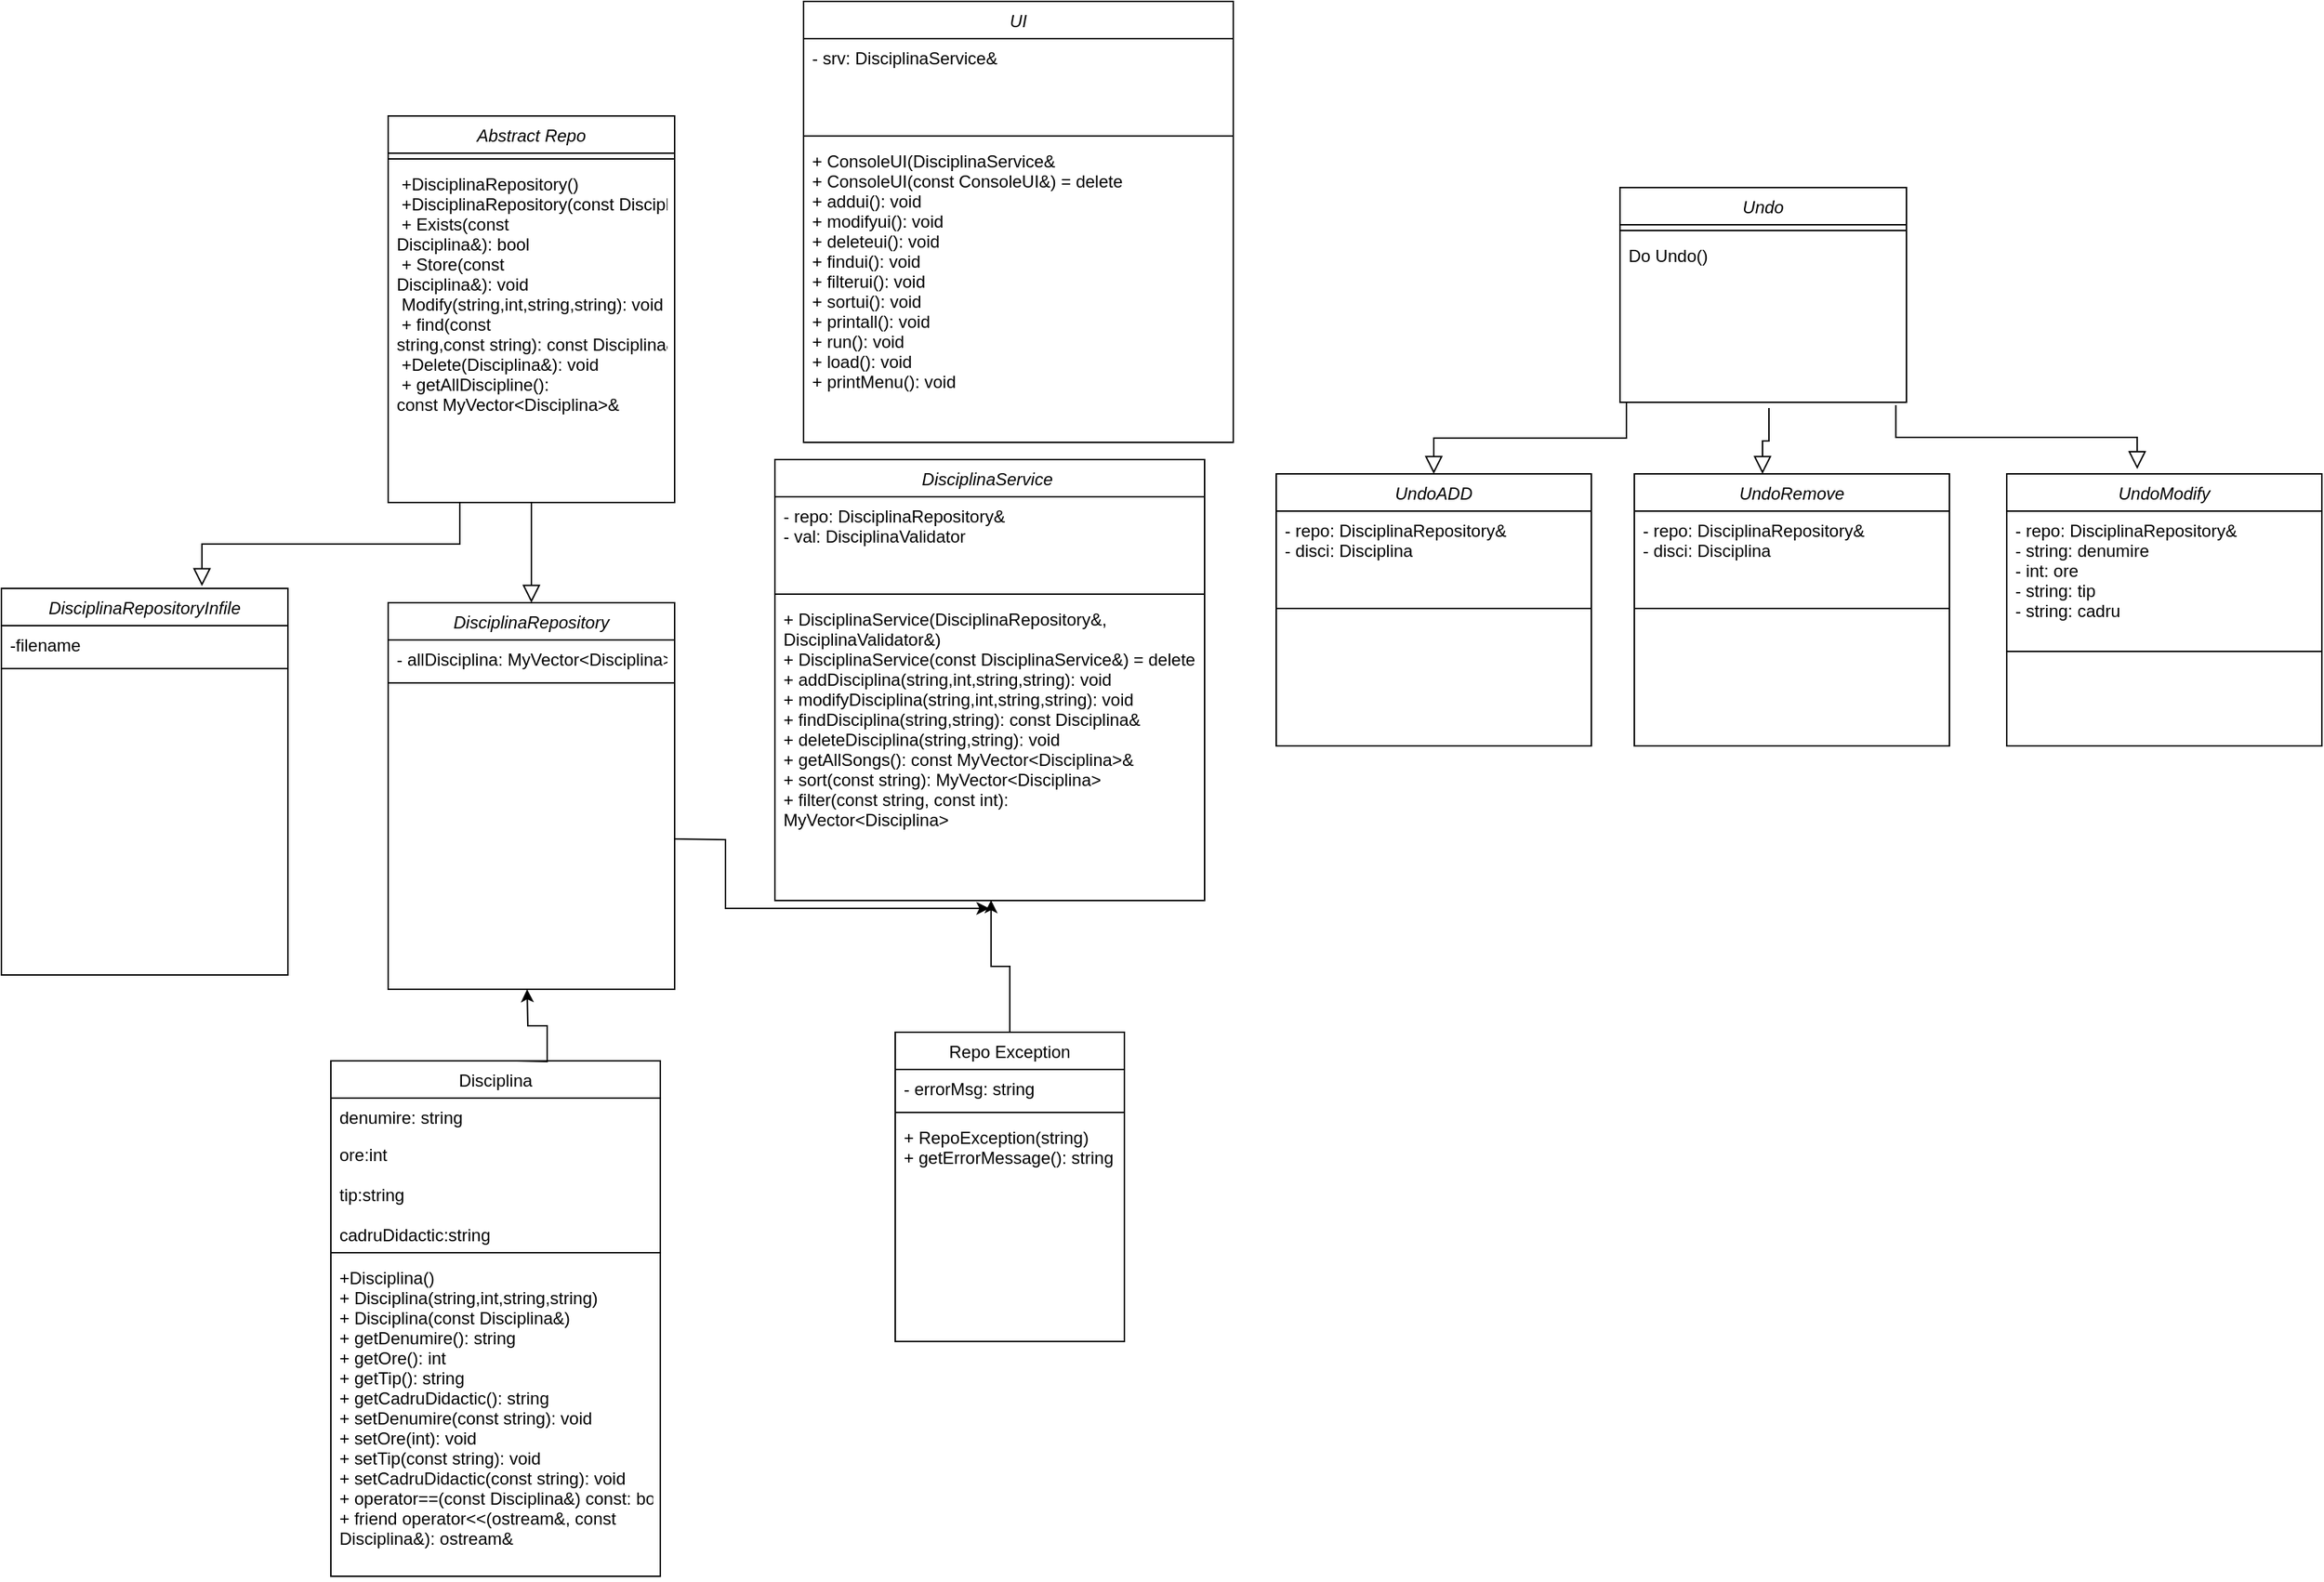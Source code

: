 <mxfile version="24.2.3" type="device">
  <diagram id="C5RBs43oDa-KdzZeNtuy" name="Page-1">
    <mxGraphModel dx="1740" dy="625" grid="1" gridSize="10" guides="1" tooltips="1" connect="1" arrows="1" fold="1" page="1" pageScale="1" pageWidth="827" pageHeight="1169" math="0" shadow="0">
      <root>
        <mxCell id="WIyWlLk6GJQsqaUBKTNV-0" />
        <mxCell id="WIyWlLk6GJQsqaUBKTNV-1" parent="WIyWlLk6GJQsqaUBKTNV-0" />
        <mxCell id="zkfFHV4jXpPFQw0GAbJ--0" value="DisciplinaRepository" style="swimlane;fontStyle=2;align=center;verticalAlign=top;childLayout=stackLayout;horizontal=1;startSize=26;horizontalStack=0;resizeParent=1;resizeLast=0;collapsible=1;marginBottom=0;rounded=0;shadow=0;strokeWidth=1;" parent="WIyWlLk6GJQsqaUBKTNV-1" vertex="1">
          <mxGeometry x="60" y="450" width="200" height="270" as="geometry">
            <mxRectangle x="230" y="140" width="160" height="26" as="alternateBounds" />
          </mxGeometry>
        </mxCell>
        <mxCell id="zkfFHV4jXpPFQw0GAbJ--2" value="- allDisciplina: MyVector&lt;Disciplina&gt;" style="text;align=left;verticalAlign=top;spacingLeft=4;spacingRight=4;overflow=hidden;rotatable=0;points=[[0,0.5],[1,0.5]];portConstraint=eastwest;rounded=0;shadow=0;html=0;" parent="zkfFHV4jXpPFQw0GAbJ--0" vertex="1">
          <mxGeometry y="26" width="200" height="26" as="geometry" />
        </mxCell>
        <mxCell id="zkfFHV4jXpPFQw0GAbJ--4" value="" style="line;html=1;strokeWidth=1;align=left;verticalAlign=middle;spacingTop=-1;spacingLeft=3;spacingRight=3;rotatable=0;labelPosition=right;points=[];portConstraint=eastwest;" parent="zkfFHV4jXpPFQw0GAbJ--0" vertex="1">
          <mxGeometry y="52" width="200" height="8" as="geometry" />
        </mxCell>
        <mxCell id="zkfFHV4jXpPFQw0GAbJ--6" value="Disciplina" style="swimlane;fontStyle=0;align=center;verticalAlign=top;childLayout=stackLayout;horizontal=1;startSize=26;horizontalStack=0;resizeParent=1;resizeLast=0;collapsible=1;marginBottom=0;rounded=0;shadow=0;strokeWidth=1;" parent="WIyWlLk6GJQsqaUBKTNV-1" vertex="1">
          <mxGeometry x="20" y="770" width="230" height="360" as="geometry">
            <mxRectangle x="130" y="380" width="160" height="26" as="alternateBounds" />
          </mxGeometry>
        </mxCell>
        <mxCell id="tXEbdbdxaCNLqLSg7Shr-35" style="edgeStyle=orthogonalEdgeStyle;rounded=0;orthogonalLoop=1;jettySize=auto;html=1;entryX=0.503;entryY=0.999;entryDx=0;entryDy=0;entryPerimeter=0;" edge="1" parent="zkfFHV4jXpPFQw0GAbJ--6">
          <mxGeometry relative="1" as="geometry">
            <mxPoint x="137" y="-50" as="targetPoint" />
            <mxPoint x="130" as="sourcePoint" />
          </mxGeometry>
        </mxCell>
        <mxCell id="zkfFHV4jXpPFQw0GAbJ--7" value="denumire: string" style="text;align=left;verticalAlign=top;spacingLeft=4;spacingRight=4;overflow=hidden;rotatable=0;points=[[0,0.5],[1,0.5]];portConstraint=eastwest;" parent="zkfFHV4jXpPFQw0GAbJ--6" vertex="1">
          <mxGeometry y="26" width="230" height="26" as="geometry" />
        </mxCell>
        <mxCell id="zkfFHV4jXpPFQw0GAbJ--8" value="ore:int&#xa;&#xa;tip:string&#xa;&#xa;cadruDidactic:string" style="text;align=left;verticalAlign=top;spacingLeft=4;spacingRight=4;overflow=hidden;rotatable=0;points=[[0,0.5],[1,0.5]];portConstraint=eastwest;rounded=0;shadow=0;html=0;" parent="zkfFHV4jXpPFQw0GAbJ--6" vertex="1">
          <mxGeometry y="52" width="230" height="78" as="geometry" />
        </mxCell>
        <mxCell id="zkfFHV4jXpPFQw0GAbJ--9" value="" style="line;html=1;strokeWidth=1;align=left;verticalAlign=middle;spacingTop=-1;spacingLeft=3;spacingRight=3;rotatable=0;labelPosition=right;points=[];portConstraint=eastwest;" parent="zkfFHV4jXpPFQw0GAbJ--6" vertex="1">
          <mxGeometry y="130" width="230" height="8" as="geometry" />
        </mxCell>
        <mxCell id="zkfFHV4jXpPFQw0GAbJ--11" value="+Disciplina()                      &#xa;+ Disciplina(string,int,string,string)&#xa;+ Disciplina(const Disciplina&amp;)     &#xa;+ getDenumire(): string             &#xa;+ getOre(): int&#xa;+ getTip(): string                 &#xa;+ getCadruDidactic(): string&#xa;+ setDenumire(const string): void   &#xa;+ setOre(int): void                 &#xa;+ setTip(const string): void        &#xa;+ setCadruDidactic(const string): void&#xa;+ operator==(const Disciplina&amp;) const: bool&#xa;+ friend operator&lt;&lt;(ostream&amp;, const&#xa;Disciplina&amp;): ostream&amp; " style="text;align=left;verticalAlign=top;spacingLeft=4;spacingRight=4;overflow=hidden;rotatable=0;points=[[0,0.5],[1,0.5]];portConstraint=eastwest;" parent="zkfFHV4jXpPFQw0GAbJ--6" vertex="1">
          <mxGeometry y="138" width="230" height="222" as="geometry" />
        </mxCell>
        <mxCell id="Zr_WURQQg3Svz9VSUxaA-28" style="edgeStyle=orthogonalEdgeStyle;rounded=0;orthogonalLoop=1;jettySize=auto;html=1;entryX=0.503;entryY=0.999;entryDx=0;entryDy=0;entryPerimeter=0;" parent="WIyWlLk6GJQsqaUBKTNV-1" source="zkfFHV4jXpPFQw0GAbJ--17" target="Zr_WURQQg3Svz9VSUxaA-27" edge="1">
          <mxGeometry relative="1" as="geometry">
            <mxPoint x="450" y="540" as="targetPoint" />
          </mxGeometry>
        </mxCell>
        <mxCell id="zkfFHV4jXpPFQw0GAbJ--17" value="Repo Exception" style="swimlane;fontStyle=0;align=center;verticalAlign=top;childLayout=stackLayout;horizontal=1;startSize=26;horizontalStack=0;resizeParent=1;resizeLast=0;collapsible=1;marginBottom=0;rounded=0;shadow=0;strokeWidth=1;" parent="WIyWlLk6GJQsqaUBKTNV-1" vertex="1">
          <mxGeometry x="414" y="750" width="160" height="216" as="geometry">
            <mxRectangle x="550" y="140" width="160" height="26" as="alternateBounds" />
          </mxGeometry>
        </mxCell>
        <mxCell id="zkfFHV4jXpPFQw0GAbJ--22" value="- errorMsg: string" style="text;align=left;verticalAlign=top;spacingLeft=4;spacingRight=4;overflow=hidden;rotatable=0;points=[[0,0.5],[1,0.5]];portConstraint=eastwest;rounded=0;shadow=0;html=0;" parent="zkfFHV4jXpPFQw0GAbJ--17" vertex="1">
          <mxGeometry y="26" width="160" height="26" as="geometry" />
        </mxCell>
        <mxCell id="zkfFHV4jXpPFQw0GAbJ--23" value="" style="line;html=1;strokeWidth=1;align=left;verticalAlign=middle;spacingTop=-1;spacingLeft=3;spacingRight=3;rotatable=0;labelPosition=right;points=[];portConstraint=eastwest;" parent="zkfFHV4jXpPFQw0GAbJ--17" vertex="1">
          <mxGeometry y="52" width="160" height="8" as="geometry" />
        </mxCell>
        <mxCell id="zkfFHV4jXpPFQw0GAbJ--24" value="+ RepoException(string)&#xa;+ getErrorMessage(): string" style="text;align=left;verticalAlign=top;spacingLeft=4;spacingRight=4;overflow=hidden;rotatable=0;points=[[0,0.5],[1,0.5]];portConstraint=eastwest;" parent="zkfFHV4jXpPFQw0GAbJ--17" vertex="1">
          <mxGeometry y="60" width="160" height="80" as="geometry" />
        </mxCell>
        <mxCell id="Zr_WURQQg3Svz9VSUxaA-24" value="DisciplinaService " style="swimlane;fontStyle=2;align=center;verticalAlign=top;childLayout=stackLayout;horizontal=1;startSize=26;horizontalStack=0;resizeParent=1;resizeLast=0;collapsible=1;marginBottom=0;rounded=0;shadow=0;strokeWidth=1;" parent="WIyWlLk6GJQsqaUBKTNV-1" vertex="1">
          <mxGeometry x="330" y="350" width="300" height="308" as="geometry">
            <mxRectangle x="230" y="140" width="160" height="26" as="alternateBounds" />
          </mxGeometry>
        </mxCell>
        <mxCell id="Zr_WURQQg3Svz9VSUxaA-25" value="- repo: DisciplinaRepository&amp;&#xa;- val: DisciplinaValidator" style="text;align=left;verticalAlign=top;spacingLeft=4;spacingRight=4;overflow=hidden;rotatable=0;points=[[0,0.5],[1,0.5]];portConstraint=eastwest;rounded=0;shadow=0;html=0;" parent="Zr_WURQQg3Svz9VSUxaA-24" vertex="1">
          <mxGeometry y="26" width="300" height="64" as="geometry" />
        </mxCell>
        <mxCell id="Zr_WURQQg3Svz9VSUxaA-26" value="" style="line;html=1;strokeWidth=1;align=left;verticalAlign=middle;spacingTop=-1;spacingLeft=3;spacingRight=3;rotatable=0;labelPosition=right;points=[];portConstraint=eastwest;" parent="Zr_WURQQg3Svz9VSUxaA-24" vertex="1">
          <mxGeometry y="90" width="300" height="8" as="geometry" />
        </mxCell>
        <mxCell id="Zr_WURQQg3Svz9VSUxaA-27" value="+ DisciplinaService(DisciplinaRepository&amp;,&#xa;DisciplinaValidator&amp;)&#xa;+ DisciplinaService(const DisciplinaService&amp;) = delete&#xa;+ addDisciplina(string,int,string,string): void&#xa;+ modifyDisciplina(string,int,string,string): void&#xa;+ findDisciplina(string,string): const Disciplina&amp;&#xa;+ deleteDisciplina(string,string): void&#xa;+ getAllSongs(): const MyVector&lt;Disciplina&gt;&amp;&#xa;+ sort(const string): MyVector&lt;Disciplina&gt;&#xa;+ filter(const string, const int):&#xa;MyVector&lt;Disciplina&gt; " style="text;align=left;verticalAlign=top;spacingLeft=4;spacingRight=4;overflow=hidden;rotatable=0;points=[[0,0.5],[1,0.5]];portConstraint=eastwest;" parent="Zr_WURQQg3Svz9VSUxaA-24" vertex="1">
          <mxGeometry y="98" width="300" height="210" as="geometry" />
        </mxCell>
        <mxCell id="Zr_WURQQg3Svz9VSUxaA-29" style="edgeStyle=orthogonalEdgeStyle;rounded=0;orthogonalLoop=1;jettySize=auto;html=1;entryX=0.499;entryY=1.026;entryDx=0;entryDy=0;entryPerimeter=0;" parent="WIyWlLk6GJQsqaUBKTNV-1" target="Zr_WURQQg3Svz9VSUxaA-27" edge="1">
          <mxGeometry relative="1" as="geometry">
            <mxPoint x="260" y="615" as="sourcePoint" />
          </mxGeometry>
        </mxCell>
        <mxCell id="Zr_WURQQg3Svz9VSUxaA-30" value="UI" style="swimlane;fontStyle=2;align=center;verticalAlign=top;childLayout=stackLayout;horizontal=1;startSize=26;horizontalStack=0;resizeParent=1;resizeLast=0;collapsible=1;marginBottom=0;rounded=0;shadow=0;strokeWidth=1;" parent="WIyWlLk6GJQsqaUBKTNV-1" vertex="1">
          <mxGeometry x="350" y="30" width="300" height="308" as="geometry">
            <mxRectangle x="230" y="140" width="160" height="26" as="alternateBounds" />
          </mxGeometry>
        </mxCell>
        <mxCell id="Zr_WURQQg3Svz9VSUxaA-31" value="- srv: DisciplinaService&amp;" style="text;align=left;verticalAlign=top;spacingLeft=4;spacingRight=4;overflow=hidden;rotatable=0;points=[[0,0.5],[1,0.5]];portConstraint=eastwest;rounded=0;shadow=0;html=0;" parent="Zr_WURQQg3Svz9VSUxaA-30" vertex="1">
          <mxGeometry y="26" width="300" height="64" as="geometry" />
        </mxCell>
        <mxCell id="Zr_WURQQg3Svz9VSUxaA-32" value="" style="line;html=1;strokeWidth=1;align=left;verticalAlign=middle;spacingTop=-1;spacingLeft=3;spacingRight=3;rotatable=0;labelPosition=right;points=[];portConstraint=eastwest;" parent="Zr_WURQQg3Svz9VSUxaA-30" vertex="1">
          <mxGeometry y="90" width="300" height="8" as="geometry" />
        </mxCell>
        <mxCell id="Zr_WURQQg3Svz9VSUxaA-33" value="+ ConsoleUI(DisciplinaService&amp;&#xa;+ ConsoleUI(const ConsoleUI&amp;) = delete&#xa;+ addui(): void  &#xa;+ modifyui(): void&#xa;+ deleteui(): void&#xa;+ findui(): void    &#xa;+ filterui(): void   &#xa;+ sortui(): void    &#xa;+ printall(): void  &#xa;+ run(): void         &#xa;+ load(): void      &#xa;+ printMenu(): void&#xa;&#xa;&#xa; " style="text;align=left;verticalAlign=top;spacingLeft=4;spacingRight=4;overflow=hidden;rotatable=0;points=[[0,0.5],[1,0.5]];portConstraint=eastwest;" parent="Zr_WURQQg3Svz9VSUxaA-30" vertex="1">
          <mxGeometry y="98" width="300" height="210" as="geometry" />
        </mxCell>
        <mxCell id="tXEbdbdxaCNLqLSg7Shr-0" value="Undo" style="swimlane;fontStyle=2;align=center;verticalAlign=top;childLayout=stackLayout;horizontal=1;startSize=26;horizontalStack=0;resizeParent=1;resizeLast=0;collapsible=1;marginBottom=0;rounded=0;shadow=0;strokeWidth=1;" vertex="1" parent="WIyWlLk6GJQsqaUBKTNV-1">
          <mxGeometry x="920" y="160" width="200" height="150" as="geometry">
            <mxRectangle x="230" y="140" width="160" height="26" as="alternateBounds" />
          </mxGeometry>
        </mxCell>
        <mxCell id="tXEbdbdxaCNLqLSg7Shr-2" value="" style="line;html=1;strokeWidth=1;align=left;verticalAlign=middle;spacingTop=-1;spacingLeft=3;spacingRight=3;rotatable=0;labelPosition=right;points=[];portConstraint=eastwest;" vertex="1" parent="tXEbdbdxaCNLqLSg7Shr-0">
          <mxGeometry y="26" width="200" height="8" as="geometry" />
        </mxCell>
        <mxCell id="tXEbdbdxaCNLqLSg7Shr-3" value="Do Undo()" style="text;align=left;verticalAlign=top;spacingLeft=4;spacingRight=4;overflow=hidden;rotatable=0;points=[[0,0.5],[1,0.5]];portConstraint=eastwest;" vertex="1" parent="tXEbdbdxaCNLqLSg7Shr-0">
          <mxGeometry y="34" width="200" height="116" as="geometry" />
        </mxCell>
        <mxCell id="tXEbdbdxaCNLqLSg7Shr-14" value="UndoADD" style="swimlane;fontStyle=2;align=center;verticalAlign=top;childLayout=stackLayout;horizontal=1;startSize=26;horizontalStack=0;resizeParent=1;resizeLast=0;collapsible=1;marginBottom=0;rounded=0;shadow=0;strokeWidth=1;" vertex="1" parent="WIyWlLk6GJQsqaUBKTNV-1">
          <mxGeometry x="680" y="360" width="220" height="190" as="geometry">
            <mxRectangle x="230" y="140" width="160" height="26" as="alternateBounds" />
          </mxGeometry>
        </mxCell>
        <mxCell id="tXEbdbdxaCNLqLSg7Shr-15" value="- repo: DisciplinaRepository&amp;&#xa;- disci: Disciplina" style="text;align=left;verticalAlign=top;spacingLeft=4;spacingRight=4;overflow=hidden;rotatable=0;points=[[0,0.5],[1,0.5]];portConstraint=eastwest;rounded=0;shadow=0;html=0;" vertex="1" parent="tXEbdbdxaCNLqLSg7Shr-14">
          <mxGeometry y="26" width="220" height="64" as="geometry" />
        </mxCell>
        <mxCell id="tXEbdbdxaCNLqLSg7Shr-16" value="" style="line;html=1;strokeWidth=1;align=left;verticalAlign=middle;spacingTop=-1;spacingLeft=3;spacingRight=3;rotatable=0;labelPosition=right;points=[];portConstraint=eastwest;" vertex="1" parent="tXEbdbdxaCNLqLSg7Shr-14">
          <mxGeometry y="90" width="220" height="8" as="geometry" />
        </mxCell>
        <mxCell id="tXEbdbdxaCNLqLSg7Shr-18" value="UndoRemove" style="swimlane;fontStyle=2;align=center;verticalAlign=top;childLayout=stackLayout;horizontal=1;startSize=26;horizontalStack=0;resizeParent=1;resizeLast=0;collapsible=1;marginBottom=0;rounded=0;shadow=0;strokeWidth=1;" vertex="1" parent="WIyWlLk6GJQsqaUBKTNV-1">
          <mxGeometry x="930" y="360" width="220" height="190" as="geometry">
            <mxRectangle x="230" y="140" width="160" height="26" as="alternateBounds" />
          </mxGeometry>
        </mxCell>
        <mxCell id="tXEbdbdxaCNLqLSg7Shr-19" value="- repo: DisciplinaRepository&amp;&#xa;- disci: Disciplina" style="text;align=left;verticalAlign=top;spacingLeft=4;spacingRight=4;overflow=hidden;rotatable=0;points=[[0,0.5],[1,0.5]];portConstraint=eastwest;rounded=0;shadow=0;html=0;" vertex="1" parent="tXEbdbdxaCNLqLSg7Shr-18">
          <mxGeometry y="26" width="220" height="64" as="geometry" />
        </mxCell>
        <mxCell id="tXEbdbdxaCNLqLSg7Shr-20" value="" style="line;html=1;strokeWidth=1;align=left;verticalAlign=middle;spacingTop=-1;spacingLeft=3;spacingRight=3;rotatable=0;labelPosition=right;points=[];portConstraint=eastwest;" vertex="1" parent="tXEbdbdxaCNLqLSg7Shr-18">
          <mxGeometry y="90" width="220" height="8" as="geometry" />
        </mxCell>
        <mxCell id="tXEbdbdxaCNLqLSg7Shr-21" value="UndoModify" style="swimlane;fontStyle=2;align=center;verticalAlign=top;childLayout=stackLayout;horizontal=1;startSize=26;horizontalStack=0;resizeParent=1;resizeLast=0;collapsible=1;marginBottom=0;rounded=0;shadow=0;strokeWidth=1;" vertex="1" parent="WIyWlLk6GJQsqaUBKTNV-1">
          <mxGeometry x="1190" y="360" width="220" height="190" as="geometry">
            <mxRectangle x="230" y="140" width="160" height="26" as="alternateBounds" />
          </mxGeometry>
        </mxCell>
        <mxCell id="tXEbdbdxaCNLqLSg7Shr-22" value="- repo: DisciplinaRepository&amp;&#xa;- string: denumire&#xa;- int: ore&#xa;- string: tip&#xa;- string: cadru&#xa;" style="text;align=left;verticalAlign=top;spacingLeft=4;spacingRight=4;overflow=hidden;rotatable=0;points=[[0,0.5],[1,0.5]];portConstraint=eastwest;rounded=0;shadow=0;html=0;" vertex="1" parent="tXEbdbdxaCNLqLSg7Shr-21">
          <mxGeometry y="26" width="220" height="94" as="geometry" />
        </mxCell>
        <mxCell id="tXEbdbdxaCNLqLSg7Shr-23" value="" style="line;html=1;strokeWidth=1;align=left;verticalAlign=middle;spacingTop=-1;spacingLeft=3;spacingRight=3;rotatable=0;labelPosition=right;points=[];portConstraint=eastwest;" vertex="1" parent="tXEbdbdxaCNLqLSg7Shr-21">
          <mxGeometry y="120" width="220" height="8" as="geometry" />
        </mxCell>
        <mxCell id="tXEbdbdxaCNLqLSg7Shr-29" value="Abstract Repo" style="swimlane;fontStyle=2;align=center;verticalAlign=top;childLayout=stackLayout;horizontal=1;startSize=26;horizontalStack=0;resizeParent=1;resizeLast=0;collapsible=1;marginBottom=0;rounded=0;shadow=0;strokeWidth=1;" vertex="1" parent="WIyWlLk6GJQsqaUBKTNV-1">
          <mxGeometry x="60" y="110" width="200" height="270" as="geometry">
            <mxRectangle x="230" y="140" width="160" height="26" as="alternateBounds" />
          </mxGeometry>
        </mxCell>
        <mxCell id="tXEbdbdxaCNLqLSg7Shr-31" value="" style="line;html=1;strokeWidth=1;align=left;verticalAlign=middle;spacingTop=-1;spacingLeft=3;spacingRight=3;rotatable=0;labelPosition=right;points=[];portConstraint=eastwest;" vertex="1" parent="tXEbdbdxaCNLqLSg7Shr-29">
          <mxGeometry y="26" width="200" height="8" as="geometry" />
        </mxCell>
        <mxCell id="tXEbdbdxaCNLqLSg7Shr-32" value=" +DisciplinaRepository()&#xa; +DisciplinaRepository(const DisciplinaRepository&amp;) = delete&#xa; + Exists(const&#xa;Disciplina&amp;): bool&#xa; + Store(const&#xa;Disciplina&amp;): void&#xa; Modify(string,int,string,string): void&#xa; + find(const&#xa;string,const string): const Disciplina&amp;&#xa; +Delete(Disciplina&amp;): void&#xa; + getAllDiscipline():&#xa;const MyVector&lt;Disciplina&gt;&amp; " style="text;align=left;verticalAlign=top;spacingLeft=4;spacingRight=4;overflow=hidden;rotatable=0;points=[[0,0.5],[1,0.5]];portConstraint=eastwest;" vertex="1" parent="tXEbdbdxaCNLqLSg7Shr-29">
          <mxGeometry y="34" width="200" height="210" as="geometry" />
        </mxCell>
        <mxCell id="tXEbdbdxaCNLqLSg7Shr-34" value="" style="endArrow=block;endSize=10;endFill=0;shadow=0;strokeWidth=1;rounded=0;curved=0;edgeStyle=elbowEdgeStyle;elbow=vertical;entryX=0.5;entryY=0;entryDx=0;entryDy=0;exitX=0.5;exitY=1;exitDx=0;exitDy=0;" edge="1" parent="WIyWlLk6GJQsqaUBKTNV-1" source="tXEbdbdxaCNLqLSg7Shr-29" target="zkfFHV4jXpPFQw0GAbJ--0">
          <mxGeometry width="160" relative="1" as="geometry">
            <mxPoint x="145" y="780" as="sourcePoint" />
            <mxPoint x="170" y="730" as="targetPoint" />
          </mxGeometry>
        </mxCell>
        <mxCell id="tXEbdbdxaCNLqLSg7Shr-36" value="" style="endArrow=block;endSize=10;endFill=0;shadow=0;strokeWidth=1;rounded=0;curved=0;edgeStyle=elbowEdgeStyle;elbow=vertical;entryX=0.5;entryY=0;entryDx=0;entryDy=0;exitX=0.52;exitY=1.034;exitDx=0;exitDy=0;exitPerimeter=0;" edge="1" parent="WIyWlLk6GJQsqaUBKTNV-1" source="tXEbdbdxaCNLqLSg7Shr-3">
          <mxGeometry width="160" relative="1" as="geometry">
            <mxPoint x="1019.5" y="290" as="sourcePoint" />
            <mxPoint x="1019.5" y="360" as="targetPoint" />
          </mxGeometry>
        </mxCell>
        <mxCell id="tXEbdbdxaCNLqLSg7Shr-37" value="" style="endArrow=block;endSize=10;endFill=0;shadow=0;strokeWidth=1;rounded=0;curved=0;edgeStyle=elbowEdgeStyle;elbow=vertical;exitX=0.52;exitY=1.034;exitDx=0;exitDy=0;exitPerimeter=0;" edge="1" parent="WIyWlLk6GJQsqaUBKTNV-1" target="tXEbdbdxaCNLqLSg7Shr-14">
          <mxGeometry width="160" relative="1" as="geometry">
            <mxPoint x="924.5" y="310" as="sourcePoint" />
            <mxPoint x="920" y="356" as="targetPoint" />
          </mxGeometry>
        </mxCell>
        <mxCell id="tXEbdbdxaCNLqLSg7Shr-38" value="" style="endArrow=block;endSize=10;endFill=0;shadow=0;strokeWidth=1;rounded=0;curved=0;edgeStyle=elbowEdgeStyle;elbow=vertical;entryX=0.414;entryY=-0.018;entryDx=0;entryDy=0;exitX=0.963;exitY=1.017;exitDx=0;exitDy=0;exitPerimeter=0;entryPerimeter=0;" edge="1" parent="WIyWlLk6GJQsqaUBKTNV-1" source="tXEbdbdxaCNLqLSg7Shr-3" target="tXEbdbdxaCNLqLSg7Shr-21">
          <mxGeometry width="160" relative="1" as="geometry">
            <mxPoint x="1044" y="334" as="sourcePoint" />
            <mxPoint x="1039.5" y="380" as="targetPoint" />
          </mxGeometry>
        </mxCell>
        <mxCell id="tXEbdbdxaCNLqLSg7Shr-39" value="DisciplinaRepositoryInfile" style="swimlane;fontStyle=2;align=center;verticalAlign=top;childLayout=stackLayout;horizontal=1;startSize=26;horizontalStack=0;resizeParent=1;resizeLast=0;collapsible=1;marginBottom=0;rounded=0;shadow=0;strokeWidth=1;" vertex="1" parent="WIyWlLk6GJQsqaUBKTNV-1">
          <mxGeometry x="-210" y="440" width="200" height="270" as="geometry">
            <mxRectangle x="230" y="140" width="160" height="26" as="alternateBounds" />
          </mxGeometry>
        </mxCell>
        <mxCell id="tXEbdbdxaCNLqLSg7Shr-40" value="-filename" style="text;align=left;verticalAlign=top;spacingLeft=4;spacingRight=4;overflow=hidden;rotatable=0;points=[[0,0.5],[1,0.5]];portConstraint=eastwest;rounded=0;shadow=0;html=0;" vertex="1" parent="tXEbdbdxaCNLqLSg7Shr-39">
          <mxGeometry y="26" width="200" height="26" as="geometry" />
        </mxCell>
        <mxCell id="tXEbdbdxaCNLqLSg7Shr-41" value="" style="line;html=1;strokeWidth=1;align=left;verticalAlign=middle;spacingTop=-1;spacingLeft=3;spacingRight=3;rotatable=0;labelPosition=right;points=[];portConstraint=eastwest;" vertex="1" parent="tXEbdbdxaCNLqLSg7Shr-39">
          <mxGeometry y="52" width="200" height="8" as="geometry" />
        </mxCell>
        <mxCell id="tXEbdbdxaCNLqLSg7Shr-42" value="" style="endArrow=block;endSize=10;endFill=0;shadow=0;strokeWidth=1;rounded=0;curved=0;edgeStyle=elbowEdgeStyle;elbow=vertical;entryX=0.7;entryY=-0.006;entryDx=0;entryDy=0;exitX=0.25;exitY=1;exitDx=0;exitDy=0;entryPerimeter=0;" edge="1" parent="WIyWlLk6GJQsqaUBKTNV-1" source="tXEbdbdxaCNLqLSg7Shr-29" target="tXEbdbdxaCNLqLSg7Shr-39">
          <mxGeometry width="160" relative="1" as="geometry">
            <mxPoint x="170" y="390" as="sourcePoint" />
            <mxPoint x="170" y="460" as="targetPoint" />
          </mxGeometry>
        </mxCell>
      </root>
    </mxGraphModel>
  </diagram>
</mxfile>
